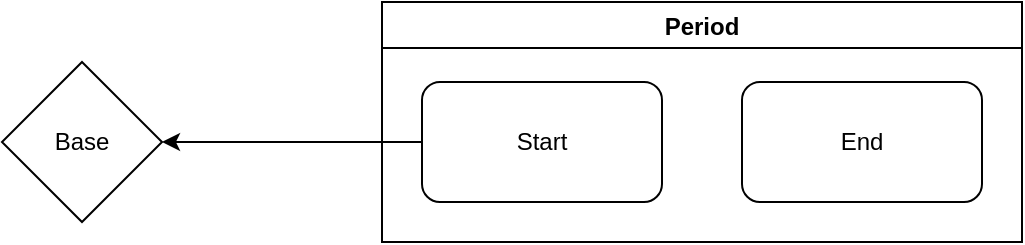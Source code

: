 <mxfile version="20.3.0" type="device"><diagram id="xMJGdu9Hfw2cxICXKGhq" name="Page-1"><mxGraphModel dx="1102" dy="1550" grid="1" gridSize="10" guides="1" tooltips="1" connect="1" arrows="1" fold="1" page="1" pageScale="1" pageWidth="850" pageHeight="1100" math="0" shadow="0"><root><mxCell id="0"/><mxCell id="1" parent="0"/><object label="Period" spec-ref="period.yml" id="hNI0mLmCuFF1xFfkm4J4-1"><mxCell style="swimlane;" vertex="1" parent="1"><mxGeometry x="320" y="680" width="320" height="120" as="geometry"/></mxCell></object><mxCell id="hNI0mLmCuFF1xFfkm4J4-2" value="Start" style="rounded=1;whiteSpace=wrap;html=1;" vertex="1" parent="hNI0mLmCuFF1xFfkm4J4-1"><mxGeometry x="20" y="40" width="120" height="60" as="geometry"/></mxCell><mxCell id="hNI0mLmCuFF1xFfkm4J4-3" value="End" style="rounded=1;whiteSpace=wrap;html=1;" vertex="1" parent="hNI0mLmCuFF1xFfkm4J4-1"><mxGeometry x="180" y="40" width="120" height="60" as="geometry"/></mxCell><mxCell id="hNI0mLmCuFF1xFfkm4J4-4" value="Base" style="rhombus;whiteSpace=wrap;html=1;" vertex="1" parent="1"><mxGeometry x="130" y="710" width="80" height="80" as="geometry"/></mxCell><mxCell id="hNI0mLmCuFF1xFfkm4J4-5" style="edgeStyle=orthogonalEdgeStyle;rounded=0;orthogonalLoop=1;jettySize=auto;html=1;" edge="1" parent="1" source="hNI0mLmCuFF1xFfkm4J4-2" target="hNI0mLmCuFF1xFfkm4J4-4"><mxGeometry relative="1" as="geometry"/></mxCell></root></mxGraphModel></diagram></mxfile>